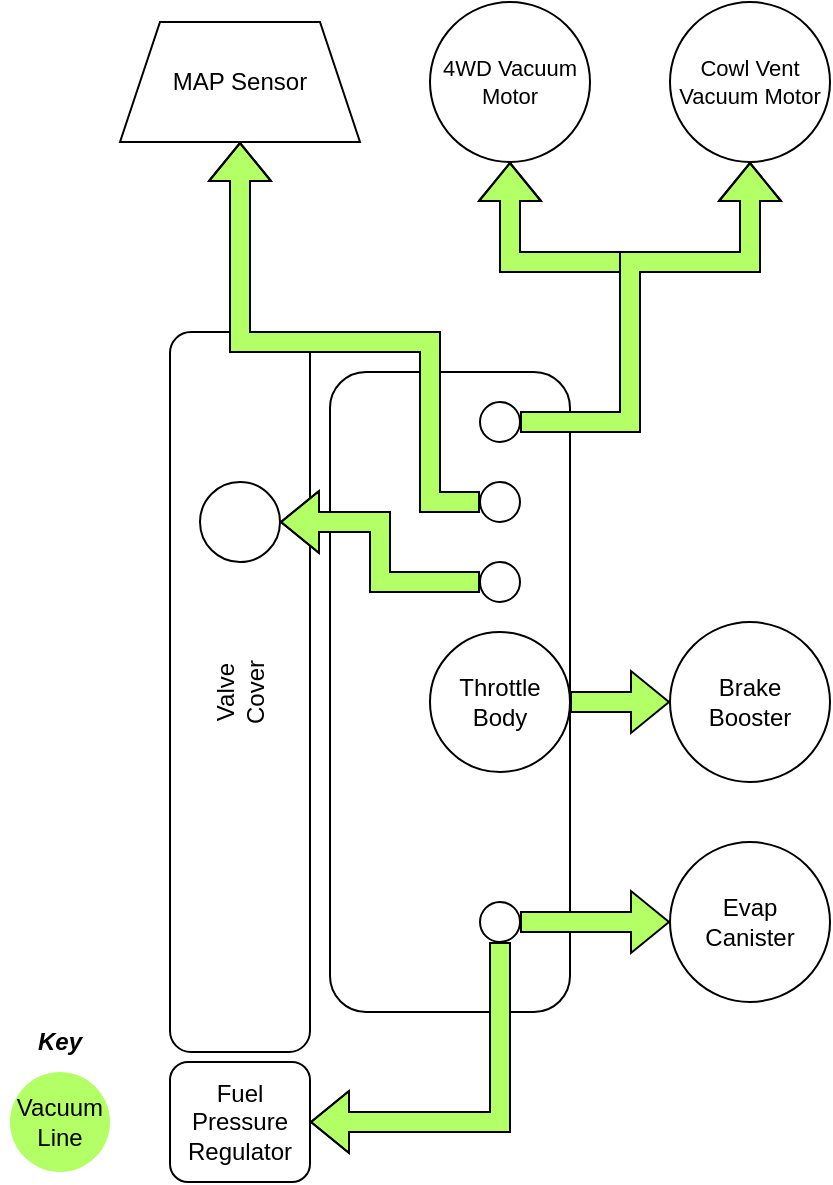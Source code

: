 <mxfile version="24.7.8">
  <diagram name="Page-1" id="9a1g1J2r4Nossw4KGaIC">
    <mxGraphModel dx="1637" dy="977" grid="1" gridSize="10" guides="1" tooltips="1" connect="1" arrows="1" fold="1" page="1" pageScale="1" pageWidth="1169" pageHeight="827" math="0" shadow="0">
      <root>
        <mxCell id="0" />
        <mxCell id="1" parent="0" />
        <mxCell id="LpR9AcmWB4P_39sKmND6-1" value="" style="rounded=1;whiteSpace=wrap;html=1;" vertex="1" parent="1">
          <mxGeometry x="512" y="304" width="120" height="320" as="geometry" />
        </mxCell>
        <mxCell id="LpR9AcmWB4P_39sKmND6-2" value="Throttle Body" style="ellipse;whiteSpace=wrap;html=1;aspect=fixed;" vertex="1" parent="1">
          <mxGeometry x="562" y="434" width="70" height="70" as="geometry" />
        </mxCell>
        <mxCell id="LpR9AcmWB4P_39sKmND6-5" value="Valve&lt;div&gt;Cover&lt;/div&gt;" style="rounded=1;whiteSpace=wrap;html=1;horizontal=0;" vertex="1" parent="1">
          <mxGeometry x="432" y="284" width="70" height="360" as="geometry" />
        </mxCell>
        <mxCell id="LpR9AcmWB4P_39sKmND6-6" value="" style="ellipse;whiteSpace=wrap;html=1;aspect=fixed;" vertex="1" parent="1">
          <mxGeometry x="447" y="359" width="40" height="40" as="geometry" />
        </mxCell>
        <mxCell id="LpR9AcmWB4P_39sKmND6-7" value="" style="ellipse;whiteSpace=wrap;html=1;aspect=fixed;" vertex="1" parent="1">
          <mxGeometry x="587" y="319" width="20" height="20" as="geometry" />
        </mxCell>
        <mxCell id="LpR9AcmWB4P_39sKmND6-8" value="" style="ellipse;whiteSpace=wrap;html=1;aspect=fixed;" vertex="1" parent="1">
          <mxGeometry x="587" y="359" width="20" height="20" as="geometry" />
        </mxCell>
        <mxCell id="LpR9AcmWB4P_39sKmND6-12" style="edgeStyle=orthogonalEdgeStyle;shape=flexArrow;rounded=0;orthogonalLoop=1;jettySize=auto;html=1;exitX=0;exitY=0.5;exitDx=0;exitDy=0;entryX=1;entryY=0.5;entryDx=0;entryDy=0;fillColor=#B3FF66;" edge="1" parent="1" source="LpR9AcmWB4P_39sKmND6-9" target="LpR9AcmWB4P_39sKmND6-6">
          <mxGeometry relative="1" as="geometry" />
        </mxCell>
        <mxCell id="LpR9AcmWB4P_39sKmND6-9" value="" style="ellipse;whiteSpace=wrap;html=1;aspect=fixed;" vertex="1" parent="1">
          <mxGeometry x="587" y="399" width="20" height="20" as="geometry" />
        </mxCell>
        <mxCell id="LpR9AcmWB4P_39sKmND6-10" value="" style="ellipse;whiteSpace=wrap;html=1;aspect=fixed;" vertex="1" parent="1">
          <mxGeometry x="587" y="569" width="20" height="20" as="geometry" />
        </mxCell>
        <mxCell id="LpR9AcmWB4P_39sKmND6-11" value="Fuel Pressure Regulator" style="rounded=1;whiteSpace=wrap;html=1;" vertex="1" parent="1">
          <mxGeometry x="432" y="649" width="70" height="60" as="geometry" />
        </mxCell>
        <mxCell id="LpR9AcmWB4P_39sKmND6-14" value="MAP Sensor" style="shape=trapezoid;perimeter=trapezoidPerimeter;whiteSpace=wrap;html=1;fixedSize=1;" vertex="1" parent="1">
          <mxGeometry x="407" y="129" width="120" height="60" as="geometry" />
        </mxCell>
        <mxCell id="LpR9AcmWB4P_39sKmND6-15" style="edgeStyle=orthogonalEdgeStyle;shape=flexArrow;rounded=0;orthogonalLoop=1;jettySize=auto;html=1;exitX=0;exitY=0.5;exitDx=0;exitDy=0;entryX=0.5;entryY=1;entryDx=0;entryDy=0;fillColor=#B3FF66;strokeColor=default;" edge="1" parent="1" source="LpR9AcmWB4P_39sKmND6-8" target="LpR9AcmWB4P_39sKmND6-14">
          <mxGeometry relative="1" as="geometry">
            <mxPoint x="597" y="419" as="sourcePoint" />
            <mxPoint x="497" y="389" as="targetPoint" />
            <Array as="points">
              <mxPoint x="562" y="369" />
              <mxPoint x="562" y="289" />
              <mxPoint x="467" y="289" />
            </Array>
          </mxGeometry>
        </mxCell>
        <mxCell id="LpR9AcmWB4P_39sKmND6-16" value="4WD Vacuum Motor" style="ellipse;whiteSpace=wrap;html=1;aspect=fixed;fontSize=11;" vertex="1" parent="1">
          <mxGeometry x="562" y="119" width="80" height="80" as="geometry" />
        </mxCell>
        <mxCell id="LpR9AcmWB4P_39sKmND6-17" value="Cowl Vent Vacuum Motor" style="ellipse;whiteSpace=wrap;html=1;aspect=fixed;fontSize=11;" vertex="1" parent="1">
          <mxGeometry x="682" y="119" width="80" height="80" as="geometry" />
        </mxCell>
        <mxCell id="LpR9AcmWB4P_39sKmND6-18" style="edgeStyle=orthogonalEdgeStyle;shape=flexArrow;rounded=0;orthogonalLoop=1;jettySize=auto;html=1;exitX=1;exitY=0.5;exitDx=0;exitDy=0;entryX=0.5;entryY=1;entryDx=0;entryDy=0;fillColor=#B3FF66;" edge="1" parent="1" source="LpR9AcmWB4P_39sKmND6-7" target="LpR9AcmWB4P_39sKmND6-16">
          <mxGeometry relative="1" as="geometry">
            <mxPoint x="597" y="379" as="sourcePoint" />
            <mxPoint x="477" y="199" as="targetPoint" />
            <Array as="points">
              <mxPoint x="662" y="329" />
              <mxPoint x="662" y="249" />
              <mxPoint x="602" y="249" />
            </Array>
          </mxGeometry>
        </mxCell>
        <mxCell id="LpR9AcmWB4P_39sKmND6-19" style="edgeStyle=orthogonalEdgeStyle;shape=flexArrow;rounded=0;orthogonalLoop=1;jettySize=auto;html=1;exitX=1;exitY=0.5;exitDx=0;exitDy=0;entryX=0.5;entryY=1;entryDx=0;entryDy=0;fillColor=#B3FF66;" edge="1" parent="1" source="LpR9AcmWB4P_39sKmND6-7" target="LpR9AcmWB4P_39sKmND6-17">
          <mxGeometry relative="1" as="geometry">
            <mxPoint x="617" y="339" as="sourcePoint" />
            <mxPoint x="612" y="209" as="targetPoint" />
            <Array as="points">
              <mxPoint x="662" y="329" />
              <mxPoint x="662" y="249" />
              <mxPoint x="722" y="249" />
            </Array>
          </mxGeometry>
        </mxCell>
        <mxCell id="LpR9AcmWB4P_39sKmND6-20" value="Brake&lt;div&gt;Booster&lt;/div&gt;" style="ellipse;whiteSpace=wrap;html=1;aspect=fixed;" vertex="1" parent="1">
          <mxGeometry x="682" y="429" width="80" height="80" as="geometry" />
        </mxCell>
        <mxCell id="LpR9AcmWB4P_39sKmND6-21" style="edgeStyle=orthogonalEdgeStyle;shape=flexArrow;rounded=0;orthogonalLoop=1;jettySize=auto;html=1;exitX=1;exitY=0.5;exitDx=0;exitDy=0;entryX=0;entryY=0.5;entryDx=0;entryDy=0;fillColor=#B3FF66;" edge="1" parent="1" source="LpR9AcmWB4P_39sKmND6-2" target="LpR9AcmWB4P_39sKmND6-20">
          <mxGeometry relative="1" as="geometry">
            <mxPoint x="597" y="419" as="sourcePoint" />
            <mxPoint x="497" y="389" as="targetPoint" />
          </mxGeometry>
        </mxCell>
        <mxCell id="LpR9AcmWB4P_39sKmND6-22" style="edgeStyle=orthogonalEdgeStyle;shape=flexArrow;rounded=0;orthogonalLoop=1;jettySize=auto;html=1;exitX=0.5;exitY=1;exitDx=0;exitDy=0;entryX=1;entryY=0.5;entryDx=0;entryDy=0;fillColor=#B3FF66;" edge="1" parent="1" source="LpR9AcmWB4P_39sKmND6-10" target="LpR9AcmWB4P_39sKmND6-11">
          <mxGeometry relative="1" as="geometry">
            <mxPoint x="607" y="429" as="sourcePoint" />
            <mxPoint x="507" y="399" as="targetPoint" />
          </mxGeometry>
        </mxCell>
        <mxCell id="LpR9AcmWB4P_39sKmND6-23" value="Evap&lt;br&gt;Canister" style="ellipse;whiteSpace=wrap;html=1;aspect=fixed;" vertex="1" parent="1">
          <mxGeometry x="682" y="539" width="80" height="80" as="geometry" />
        </mxCell>
        <mxCell id="LpR9AcmWB4P_39sKmND6-24" style="edgeStyle=orthogonalEdgeStyle;shape=flexArrow;rounded=0;orthogonalLoop=1;jettySize=auto;html=1;exitX=1;exitY=0.5;exitDx=0;exitDy=0;entryX=0;entryY=0.5;entryDx=0;entryDy=0;fillColor=#B3FF66;" edge="1" parent="1" source="LpR9AcmWB4P_39sKmND6-10" target="LpR9AcmWB4P_39sKmND6-23">
          <mxGeometry relative="1" as="geometry">
            <mxPoint x="617" y="439" as="sourcePoint" />
            <mxPoint x="517" y="409" as="targetPoint" />
          </mxGeometry>
        </mxCell>
        <mxCell id="LpR9AcmWB4P_39sKmND6-25" value="Key" style="text;html=1;align=center;verticalAlign=middle;whiteSpace=wrap;rounded=0;fontStyle=3" vertex="1" parent="1">
          <mxGeometry x="347" y="624" width="60" height="30" as="geometry" />
        </mxCell>
        <mxCell id="LpR9AcmWB4P_39sKmND6-27" value="Vacuum Line" style="ellipse;whiteSpace=wrap;html=1;aspect=fixed;fontColor=#000000;fillColor=#B3FF66;strokeColor=none;" vertex="1" parent="1">
          <mxGeometry x="352" y="654" width="50" height="50" as="geometry" />
        </mxCell>
      </root>
    </mxGraphModel>
  </diagram>
</mxfile>

